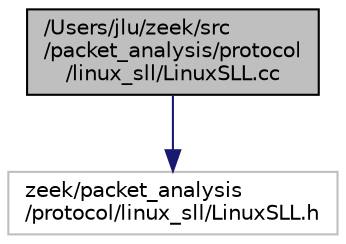 digraph "/Users/jlu/zeek/src/packet_analysis/protocol/linux_sll/LinuxSLL.cc"
{
 // LATEX_PDF_SIZE
  edge [fontname="Helvetica",fontsize="10",labelfontname="Helvetica",labelfontsize="10"];
  node [fontname="Helvetica",fontsize="10",shape=record];
  Node1 [label="/Users/jlu/zeek/src\l/packet_analysis/protocol\l/linux_sll/LinuxSLL.cc",height=0.2,width=0.4,color="black", fillcolor="grey75", style="filled", fontcolor="black",tooltip=" "];
  Node1 -> Node2 [color="midnightblue",fontsize="10",style="solid",fontname="Helvetica"];
  Node2 [label="zeek/packet_analysis\l/protocol/linux_sll/LinuxSLL.h",height=0.2,width=0.4,color="grey75", fillcolor="white", style="filled",tooltip=" "];
}
